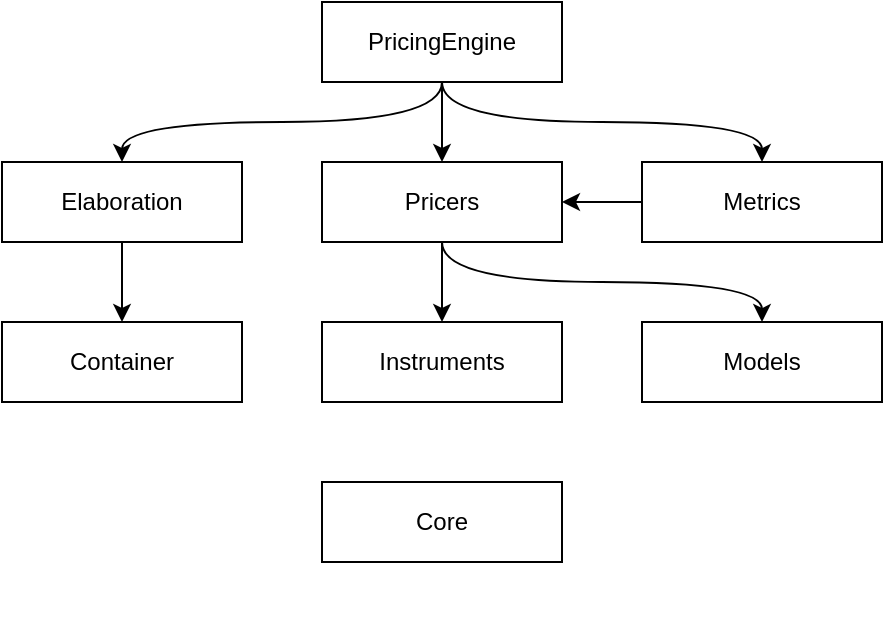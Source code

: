 <mxfile version="14.8.5" type="github">
  <diagram id="CJ9HoI8bJgrRpVnL2h9T" name="Page-1">
    <mxGraphModel dx="946" dy="645" grid="1" gridSize="10" guides="1" tooltips="1" connect="1" arrows="1" fold="1" page="1" pageScale="1" pageWidth="827" pageHeight="1169" math="0" shadow="0">
      <root>
        <mxCell id="0" />
        <mxCell id="1" parent="0" />
        <mxCell id="5kxr-kfje3KNwf2SCr0R-2" value="Instruments" style="rounded=0;whiteSpace=wrap;html=1;" parent="1" vertex="1">
          <mxGeometry x="240" y="320" width="120" height="40" as="geometry" />
        </mxCell>
        <mxCell id="5kxr-kfje3KNwf2SCr0R-3" value="Models" style="rounded=0;whiteSpace=wrap;html=1;" parent="1" vertex="1">
          <mxGeometry x="400" y="320" width="120" height="40" as="geometry" />
        </mxCell>
        <mxCell id="5kxr-kfje3KNwf2SCr0R-4" value="Container" style="rounded=0;whiteSpace=wrap;html=1;" parent="1" vertex="1">
          <mxGeometry x="80" y="320" width="120" height="40" as="geometry" />
        </mxCell>
        <mxCell id="5kxr-kfje3KNwf2SCr0R-13" style="edgeStyle=none;rounded=0;orthogonalLoop=1;jettySize=auto;html=1;exitX=1;exitY=0.5;exitDx=0;exitDy=0;" parent="1" edge="1">
          <mxGeometry relative="1" as="geometry">
            <mxPoint x="430" y="460" as="sourcePoint" />
            <mxPoint x="430" y="460" as="targetPoint" />
          </mxGeometry>
        </mxCell>
        <mxCell id="5kxr-kfje3KNwf2SCr0R-14" style="edgeStyle=none;rounded=0;orthogonalLoop=1;jettySize=auto;html=1;exitX=1;exitY=0;exitDx=0;exitDy=0;" parent="1" edge="1">
          <mxGeometry relative="1" as="geometry">
            <mxPoint x="430" y="440" as="sourcePoint" />
            <mxPoint x="430" y="440" as="targetPoint" />
          </mxGeometry>
        </mxCell>
        <mxCell id="5kxr-kfje3KNwf2SCr0R-15" style="edgeStyle=none;rounded=0;orthogonalLoop=1;jettySize=auto;html=1;exitX=0;exitY=0.5;exitDx=0;exitDy=0;" parent="1" edge="1">
          <mxGeometry relative="1" as="geometry">
            <mxPoint x="240" y="460" as="sourcePoint" />
            <mxPoint x="240" y="460" as="targetPoint" />
          </mxGeometry>
        </mxCell>
        <mxCell id="5kxr-kfje3KNwf2SCr0R-16" style="edgeStyle=none;rounded=0;orthogonalLoop=1;jettySize=auto;html=1;exitX=1;exitY=0.5;exitDx=0;exitDy=0;" parent="1" edge="1">
          <mxGeometry relative="1" as="geometry">
            <mxPoint x="430" y="460" as="sourcePoint" />
            <mxPoint x="430" y="460" as="targetPoint" />
          </mxGeometry>
        </mxCell>
        <mxCell id="5kxr-kfje3KNwf2SCr0R-17" style="edgeStyle=none;rounded=0;orthogonalLoop=1;jettySize=auto;html=1;exitX=1;exitY=0.5;exitDx=0;exitDy=0;" parent="1" edge="1">
          <mxGeometry relative="1" as="geometry">
            <mxPoint x="430" y="460" as="sourcePoint" />
            <mxPoint x="430" y="460" as="targetPoint" />
          </mxGeometry>
        </mxCell>
        <mxCell id="5kxr-kfje3KNwf2SCr0R-18" style="edgeStyle=none;rounded=0;orthogonalLoop=1;jettySize=auto;html=1;exitX=1;exitY=0.75;exitDx=0;exitDy=0;" parent="1" edge="1">
          <mxGeometry relative="1" as="geometry">
            <mxPoint x="430" y="470" as="sourcePoint" />
            <mxPoint x="430" y="470" as="targetPoint" />
          </mxGeometry>
        </mxCell>
        <mxCell id="wW3y7NWhIM2HwU2-JFic-20" value="" style="edgeStyle=orthogonalEdgeStyle;curved=1;rounded=0;orthogonalLoop=1;jettySize=auto;html=1;" edge="1" parent="1" source="wW3y7NWhIM2HwU2-JFic-1" target="5kxr-kfje3KNwf2SCr0R-4">
          <mxGeometry relative="1" as="geometry" />
        </mxCell>
        <mxCell id="wW3y7NWhIM2HwU2-JFic-1" value="Elaboration" style="rounded=0;whiteSpace=wrap;html=1;" vertex="1" parent="1">
          <mxGeometry x="80" y="240" width="120" height="40" as="geometry" />
        </mxCell>
        <mxCell id="wW3y7NWhIM2HwU2-JFic-21" value="" style="edgeStyle=orthogonalEdgeStyle;curved=1;rounded=0;orthogonalLoop=1;jettySize=auto;html=1;" edge="1" parent="1" source="wW3y7NWhIM2HwU2-JFic-2" target="wW3y7NWhIM2HwU2-JFic-3">
          <mxGeometry relative="1" as="geometry" />
        </mxCell>
        <mxCell id="wW3y7NWhIM2HwU2-JFic-2" value="Metrics" style="rounded=0;whiteSpace=wrap;html=1;" vertex="1" parent="1">
          <mxGeometry x="400" y="240" width="120" height="40" as="geometry" />
        </mxCell>
        <mxCell id="wW3y7NWhIM2HwU2-JFic-13" style="edgeStyle=orthogonalEdgeStyle;curved=1;rounded=0;orthogonalLoop=1;jettySize=auto;html=1;" edge="1" parent="1" source="wW3y7NWhIM2HwU2-JFic-3" target="5kxr-kfje3KNwf2SCr0R-2">
          <mxGeometry relative="1" as="geometry" />
        </mxCell>
        <mxCell id="wW3y7NWhIM2HwU2-JFic-14" style="edgeStyle=orthogonalEdgeStyle;curved=1;rounded=0;orthogonalLoop=1;jettySize=auto;html=1;exitX=0.5;exitY=1;exitDx=0;exitDy=0;" edge="1" parent="1" source="wW3y7NWhIM2HwU2-JFic-3" target="5kxr-kfje3KNwf2SCr0R-3">
          <mxGeometry relative="1" as="geometry" />
        </mxCell>
        <mxCell id="wW3y7NWhIM2HwU2-JFic-3" value="Pricers" style="rounded=0;whiteSpace=wrap;html=1;" vertex="1" parent="1">
          <mxGeometry x="240" y="240" width="120" height="40" as="geometry" />
        </mxCell>
        <mxCell id="wW3y7NWhIM2HwU2-JFic-6" style="edgeStyle=orthogonalEdgeStyle;rounded=0;orthogonalLoop=1;jettySize=auto;html=1;entryX=0.5;entryY=0;entryDx=0;entryDy=0;curved=1;exitX=0.5;exitY=1;exitDx=0;exitDy=0;" edge="1" parent="1" source="wW3y7NWhIM2HwU2-JFic-4" target="wW3y7NWhIM2HwU2-JFic-2">
          <mxGeometry relative="1" as="geometry" />
        </mxCell>
        <mxCell id="wW3y7NWhIM2HwU2-JFic-7" style="edgeStyle=orthogonalEdgeStyle;rounded=0;orthogonalLoop=1;jettySize=auto;html=1;entryX=0.5;entryY=0;entryDx=0;entryDy=0;curved=1;" edge="1" parent="1" source="wW3y7NWhIM2HwU2-JFic-4" target="wW3y7NWhIM2HwU2-JFic-3">
          <mxGeometry relative="1" as="geometry" />
        </mxCell>
        <mxCell id="wW3y7NWhIM2HwU2-JFic-9" style="edgeStyle=orthogonalEdgeStyle;rounded=0;orthogonalLoop=1;jettySize=auto;html=1;curved=1;exitX=0.5;exitY=1;exitDx=0;exitDy=0;" edge="1" parent="1" source="wW3y7NWhIM2HwU2-JFic-4" target="wW3y7NWhIM2HwU2-JFic-1">
          <mxGeometry relative="1" as="geometry" />
        </mxCell>
        <mxCell id="wW3y7NWhIM2HwU2-JFic-4" value="PricingEngine" style="rounded=0;whiteSpace=wrap;html=1;" vertex="1" parent="1">
          <mxGeometry x="240" y="160" width="120" height="40" as="geometry" />
        </mxCell>
        <mxCell id="wW3y7NWhIM2HwU2-JFic-5" value="Core" style="rounded=0;whiteSpace=wrap;html=1;" vertex="1" parent="1">
          <mxGeometry x="240" y="400" width="120" height="40" as="geometry" />
        </mxCell>
      </root>
    </mxGraphModel>
  </diagram>
</mxfile>
